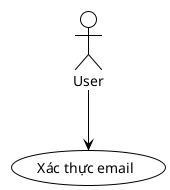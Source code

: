 @startuml UC004-Xac-Thuc-Email
!theme plain

actor User
usecase "Xác thực email" as UC004

User --> UC004

@enduml
